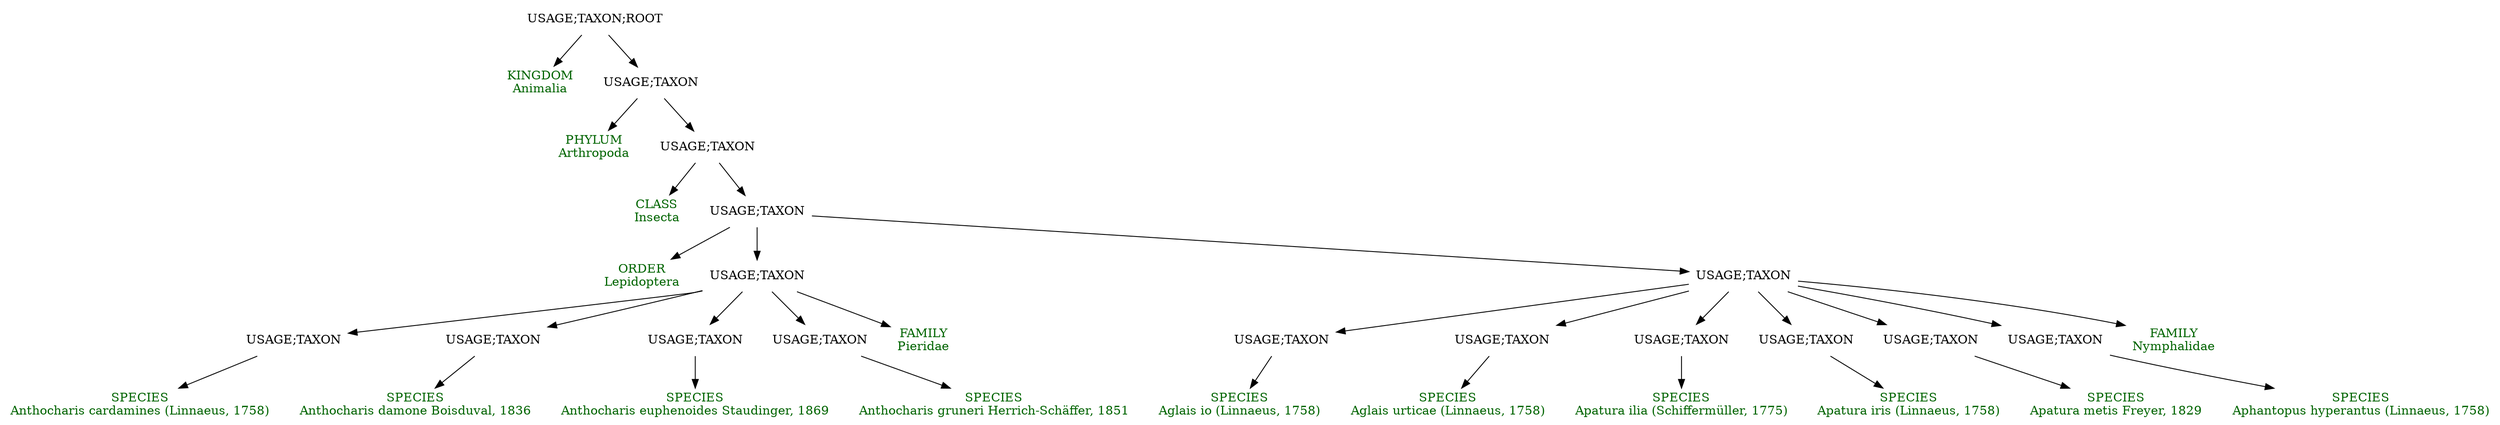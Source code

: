 digraph G {
  node [shape=plaintext]

  n0  [label="SPECIES\nAglais io (Linnaeus, 1758)", fontcolor=darkgreen]
  n1  [label="USAGE;TAXON"]
  n1 -> n0
  n2  [label="SPECIES\nAglais urticae (Linnaeus, 1758)", fontcolor=darkgreen]
  n3  [label="USAGE;TAXON"]
  n3 -> n2
  n4  [label="SPECIES\nAnthocharis cardamines (Linnaeus, 1758)", fontcolor=darkgreen]
  n5  [label="USAGE;TAXON"]
  n5 -> n4
  n6  [label="SPECIES\nAnthocharis damone Boisduval, 1836", fontcolor=darkgreen]
  n7  [label="USAGE;TAXON"]
  n7 -> n6
  n8  [label="SPECIES\nAnthocharis euphenoides Staudinger, 1869", fontcolor=darkgreen]
  n9  [label="USAGE;TAXON"]
  n9 -> n8
  n10  [label="SPECIES\nAnthocharis gruneri Herrich-Schäffer, 1851", fontcolor=darkgreen]
  n11  [label="USAGE;TAXON"]
  n11 -> n10
  n12  [label="SPECIES\nApatura ilia (Schiffermüller, 1775)", fontcolor=darkgreen]
  n13  [label="USAGE;TAXON"]
  n13 -> n12
  n14  [label="SPECIES\nApatura iris (Linnaeus, 1758)", fontcolor=darkgreen]
  n15  [label="USAGE;TAXON"]
  n15 -> n14
  n16  [label="SPECIES\nApatura metis Freyer, 1829", fontcolor=darkgreen]
  n17  [label="USAGE;TAXON"]
  n17 -> n16
  n18  [label="SPECIES\nAphantopus hyperantus (Linnaeus, 1758)", fontcolor=darkgreen]
  n19  [label="USAGE;TAXON"]
  n19 -> n18
  n20  [label="KINGDOM\nAnimalia", fontcolor=darkgreen]
  n21  [label="USAGE;TAXON;ROOT"]
  n21 -> n23
  n21 -> n20
  n22  [label="PHYLUM\nArthropoda", fontcolor=darkgreen]
  n23  [label="USAGE;TAXON"]
  n23 -> n25
  n23 -> n22
  n24  [label="CLASS\nInsecta", fontcolor=darkgreen]
  n25  [label="USAGE;TAXON"]
  n25 -> n27
  n25 -> n24
  n26  [label="ORDER\nLepidoptera", fontcolor=darkgreen]
  n27  [label="USAGE;TAXON"]
  n27 -> n31
  n27 -> n29
  n27 -> n26
  n28  [label="FAMILY\nNymphalidae", fontcolor=darkgreen]
  n29  [label="USAGE;TAXON"]
  n29 -> n19
  n29 -> n15
  n29 -> n17
  n29 -> n13
  n29 -> n3
  n29 -> n1
  n29 -> n28
  n30  [label="FAMILY\nPieridae", fontcolor=darkgreen]
  n31  [label="USAGE;TAXON"]
  n31 -> n11
  n31 -> n7
  n31 -> n9
  n31 -> n5
  n31 -> n30
}
